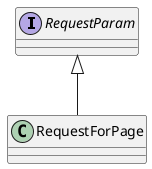@startuml
'https://plantuml.com/class-diagram

interface RequestParam
class RequestForPage
class RequestForPage{

}
RequestParam<|-- RequestForPage
@enduml
